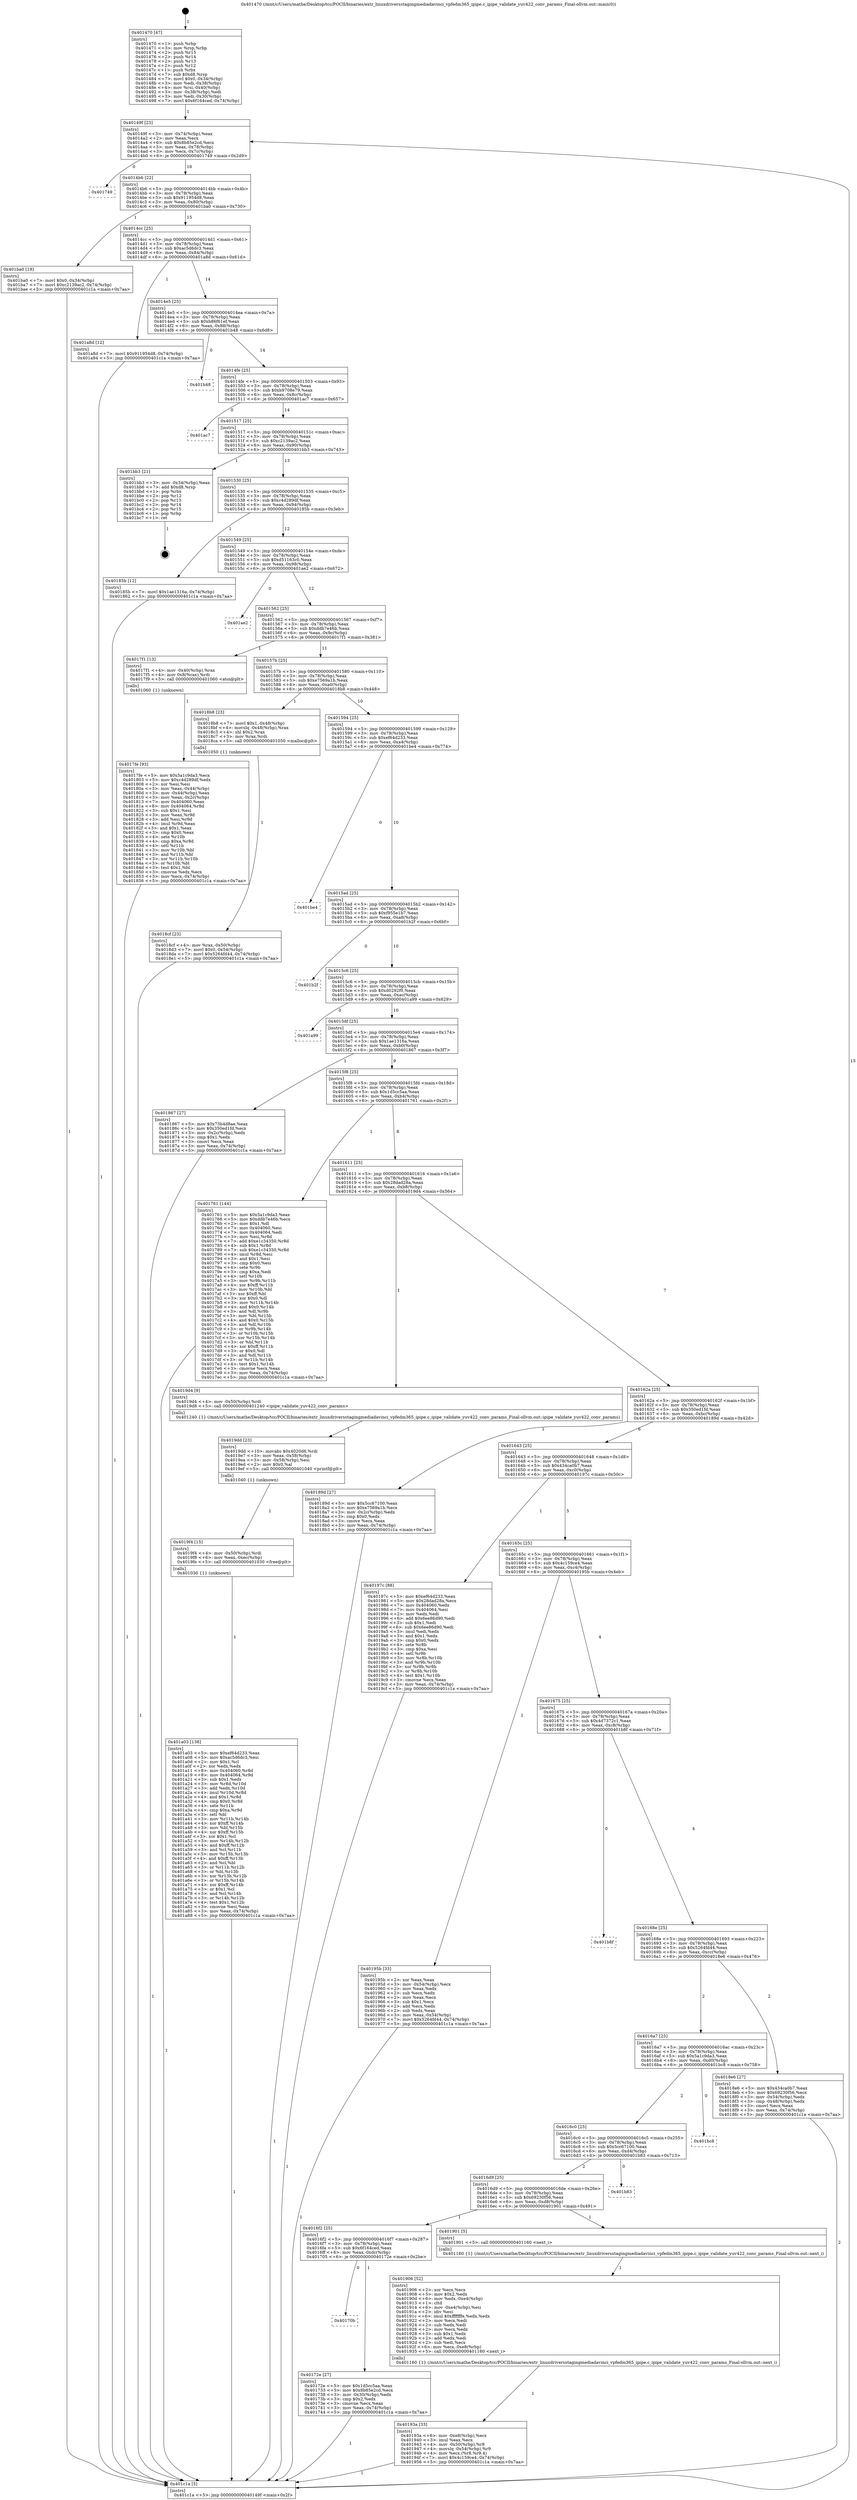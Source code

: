 digraph "0x401470" {
  label = "0x401470 (/mnt/c/Users/mathe/Desktop/tcc/POCII/binaries/extr_linuxdriversstagingmediadavinci_vpfedm365_ipipe.c_ipipe_validate_yuv422_conv_params_Final-ollvm.out::main(0))"
  labelloc = "t"
  node[shape=record]

  Entry [label="",width=0.3,height=0.3,shape=circle,fillcolor=black,style=filled]
  "0x40149f" [label="{
     0x40149f [23]\l
     | [instrs]\l
     &nbsp;&nbsp;0x40149f \<+3\>: mov -0x74(%rbp),%eax\l
     &nbsp;&nbsp;0x4014a2 \<+2\>: mov %eax,%ecx\l
     &nbsp;&nbsp;0x4014a4 \<+6\>: sub $0x8b85e2cd,%ecx\l
     &nbsp;&nbsp;0x4014aa \<+3\>: mov %eax,-0x78(%rbp)\l
     &nbsp;&nbsp;0x4014ad \<+3\>: mov %ecx,-0x7c(%rbp)\l
     &nbsp;&nbsp;0x4014b0 \<+6\>: je 0000000000401749 \<main+0x2d9\>\l
  }"]
  "0x401749" [label="{
     0x401749\l
  }", style=dashed]
  "0x4014b6" [label="{
     0x4014b6 [22]\l
     | [instrs]\l
     &nbsp;&nbsp;0x4014b6 \<+5\>: jmp 00000000004014bb \<main+0x4b\>\l
     &nbsp;&nbsp;0x4014bb \<+3\>: mov -0x78(%rbp),%eax\l
     &nbsp;&nbsp;0x4014be \<+5\>: sub $0x911954d8,%eax\l
     &nbsp;&nbsp;0x4014c3 \<+3\>: mov %eax,-0x80(%rbp)\l
     &nbsp;&nbsp;0x4014c6 \<+6\>: je 0000000000401ba0 \<main+0x730\>\l
  }"]
  Exit [label="",width=0.3,height=0.3,shape=circle,fillcolor=black,style=filled,peripheries=2]
  "0x401ba0" [label="{
     0x401ba0 [19]\l
     | [instrs]\l
     &nbsp;&nbsp;0x401ba0 \<+7\>: movl $0x0,-0x34(%rbp)\l
     &nbsp;&nbsp;0x401ba7 \<+7\>: movl $0xc2139ac2,-0x74(%rbp)\l
     &nbsp;&nbsp;0x401bae \<+5\>: jmp 0000000000401c1a \<main+0x7aa\>\l
  }"]
  "0x4014cc" [label="{
     0x4014cc [25]\l
     | [instrs]\l
     &nbsp;&nbsp;0x4014cc \<+5\>: jmp 00000000004014d1 \<main+0x61\>\l
     &nbsp;&nbsp;0x4014d1 \<+3\>: mov -0x78(%rbp),%eax\l
     &nbsp;&nbsp;0x4014d4 \<+5\>: sub $0xac5d6dc3,%eax\l
     &nbsp;&nbsp;0x4014d9 \<+6\>: mov %eax,-0x84(%rbp)\l
     &nbsp;&nbsp;0x4014df \<+6\>: je 0000000000401a8d \<main+0x61d\>\l
  }"]
  "0x401a03" [label="{
     0x401a03 [138]\l
     | [instrs]\l
     &nbsp;&nbsp;0x401a03 \<+5\>: mov $0xef64d233,%eax\l
     &nbsp;&nbsp;0x401a08 \<+5\>: mov $0xac5d6dc3,%esi\l
     &nbsp;&nbsp;0x401a0d \<+2\>: mov $0x1,%cl\l
     &nbsp;&nbsp;0x401a0f \<+2\>: xor %edx,%edx\l
     &nbsp;&nbsp;0x401a11 \<+8\>: mov 0x404060,%r8d\l
     &nbsp;&nbsp;0x401a19 \<+8\>: mov 0x404064,%r9d\l
     &nbsp;&nbsp;0x401a21 \<+3\>: sub $0x1,%edx\l
     &nbsp;&nbsp;0x401a24 \<+3\>: mov %r8d,%r10d\l
     &nbsp;&nbsp;0x401a27 \<+3\>: add %edx,%r10d\l
     &nbsp;&nbsp;0x401a2a \<+4\>: imul %r10d,%r8d\l
     &nbsp;&nbsp;0x401a2e \<+4\>: and $0x1,%r8d\l
     &nbsp;&nbsp;0x401a32 \<+4\>: cmp $0x0,%r8d\l
     &nbsp;&nbsp;0x401a36 \<+4\>: sete %r11b\l
     &nbsp;&nbsp;0x401a3a \<+4\>: cmp $0xa,%r9d\l
     &nbsp;&nbsp;0x401a3e \<+3\>: setl %bl\l
     &nbsp;&nbsp;0x401a41 \<+3\>: mov %r11b,%r14b\l
     &nbsp;&nbsp;0x401a44 \<+4\>: xor $0xff,%r14b\l
     &nbsp;&nbsp;0x401a48 \<+3\>: mov %bl,%r15b\l
     &nbsp;&nbsp;0x401a4b \<+4\>: xor $0xff,%r15b\l
     &nbsp;&nbsp;0x401a4f \<+3\>: xor $0x1,%cl\l
     &nbsp;&nbsp;0x401a52 \<+3\>: mov %r14b,%r12b\l
     &nbsp;&nbsp;0x401a55 \<+4\>: and $0xff,%r12b\l
     &nbsp;&nbsp;0x401a59 \<+3\>: and %cl,%r11b\l
     &nbsp;&nbsp;0x401a5c \<+3\>: mov %r15b,%r13b\l
     &nbsp;&nbsp;0x401a5f \<+4\>: and $0xff,%r13b\l
     &nbsp;&nbsp;0x401a63 \<+2\>: and %cl,%bl\l
     &nbsp;&nbsp;0x401a65 \<+3\>: or %r11b,%r12b\l
     &nbsp;&nbsp;0x401a68 \<+3\>: or %bl,%r13b\l
     &nbsp;&nbsp;0x401a6b \<+3\>: xor %r13b,%r12b\l
     &nbsp;&nbsp;0x401a6e \<+3\>: or %r15b,%r14b\l
     &nbsp;&nbsp;0x401a71 \<+4\>: xor $0xff,%r14b\l
     &nbsp;&nbsp;0x401a75 \<+3\>: or $0x1,%cl\l
     &nbsp;&nbsp;0x401a78 \<+3\>: and %cl,%r14b\l
     &nbsp;&nbsp;0x401a7b \<+3\>: or %r14b,%r12b\l
     &nbsp;&nbsp;0x401a7e \<+4\>: test $0x1,%r12b\l
     &nbsp;&nbsp;0x401a82 \<+3\>: cmovne %esi,%eax\l
     &nbsp;&nbsp;0x401a85 \<+3\>: mov %eax,-0x74(%rbp)\l
     &nbsp;&nbsp;0x401a88 \<+5\>: jmp 0000000000401c1a \<main+0x7aa\>\l
  }"]
  "0x401a8d" [label="{
     0x401a8d [12]\l
     | [instrs]\l
     &nbsp;&nbsp;0x401a8d \<+7\>: movl $0x911954d8,-0x74(%rbp)\l
     &nbsp;&nbsp;0x401a94 \<+5\>: jmp 0000000000401c1a \<main+0x7aa\>\l
  }"]
  "0x4014e5" [label="{
     0x4014e5 [25]\l
     | [instrs]\l
     &nbsp;&nbsp;0x4014e5 \<+5\>: jmp 00000000004014ea \<main+0x7a\>\l
     &nbsp;&nbsp;0x4014ea \<+3\>: mov -0x78(%rbp),%eax\l
     &nbsp;&nbsp;0x4014ed \<+5\>: sub $0xb86f61ef,%eax\l
     &nbsp;&nbsp;0x4014f2 \<+6\>: mov %eax,-0x88(%rbp)\l
     &nbsp;&nbsp;0x4014f8 \<+6\>: je 0000000000401b48 \<main+0x6d8\>\l
  }"]
  "0x4019f4" [label="{
     0x4019f4 [15]\l
     | [instrs]\l
     &nbsp;&nbsp;0x4019f4 \<+4\>: mov -0x50(%rbp),%rdi\l
     &nbsp;&nbsp;0x4019f8 \<+6\>: mov %eax,-0xec(%rbp)\l
     &nbsp;&nbsp;0x4019fe \<+5\>: call 0000000000401030 \<free@plt\>\l
     | [calls]\l
     &nbsp;&nbsp;0x401030 \{1\} (unknown)\l
  }"]
  "0x401b48" [label="{
     0x401b48\l
  }", style=dashed]
  "0x4014fe" [label="{
     0x4014fe [25]\l
     | [instrs]\l
     &nbsp;&nbsp;0x4014fe \<+5\>: jmp 0000000000401503 \<main+0x93\>\l
     &nbsp;&nbsp;0x401503 \<+3\>: mov -0x78(%rbp),%eax\l
     &nbsp;&nbsp;0x401506 \<+5\>: sub $0xb9708e79,%eax\l
     &nbsp;&nbsp;0x40150b \<+6\>: mov %eax,-0x8c(%rbp)\l
     &nbsp;&nbsp;0x401511 \<+6\>: je 0000000000401ac7 \<main+0x657\>\l
  }"]
  "0x4019dd" [label="{
     0x4019dd [23]\l
     | [instrs]\l
     &nbsp;&nbsp;0x4019dd \<+10\>: movabs $0x4020d6,%rdi\l
     &nbsp;&nbsp;0x4019e7 \<+3\>: mov %eax,-0x58(%rbp)\l
     &nbsp;&nbsp;0x4019ea \<+3\>: mov -0x58(%rbp),%esi\l
     &nbsp;&nbsp;0x4019ed \<+2\>: mov $0x0,%al\l
     &nbsp;&nbsp;0x4019ef \<+5\>: call 0000000000401040 \<printf@plt\>\l
     | [calls]\l
     &nbsp;&nbsp;0x401040 \{1\} (unknown)\l
  }"]
  "0x401ac7" [label="{
     0x401ac7\l
  }", style=dashed]
  "0x401517" [label="{
     0x401517 [25]\l
     | [instrs]\l
     &nbsp;&nbsp;0x401517 \<+5\>: jmp 000000000040151c \<main+0xac\>\l
     &nbsp;&nbsp;0x40151c \<+3\>: mov -0x78(%rbp),%eax\l
     &nbsp;&nbsp;0x40151f \<+5\>: sub $0xc2139ac2,%eax\l
     &nbsp;&nbsp;0x401524 \<+6\>: mov %eax,-0x90(%rbp)\l
     &nbsp;&nbsp;0x40152a \<+6\>: je 0000000000401bb3 \<main+0x743\>\l
  }"]
  "0x40193a" [label="{
     0x40193a [33]\l
     | [instrs]\l
     &nbsp;&nbsp;0x40193a \<+6\>: mov -0xe8(%rbp),%ecx\l
     &nbsp;&nbsp;0x401940 \<+3\>: imul %eax,%ecx\l
     &nbsp;&nbsp;0x401943 \<+4\>: mov -0x50(%rbp),%r8\l
     &nbsp;&nbsp;0x401947 \<+4\>: movslq -0x54(%rbp),%r9\l
     &nbsp;&nbsp;0x40194b \<+4\>: mov %ecx,(%r8,%r9,4)\l
     &nbsp;&nbsp;0x40194f \<+7\>: movl $0x4c159ce4,-0x74(%rbp)\l
     &nbsp;&nbsp;0x401956 \<+5\>: jmp 0000000000401c1a \<main+0x7aa\>\l
  }"]
  "0x401bb3" [label="{
     0x401bb3 [21]\l
     | [instrs]\l
     &nbsp;&nbsp;0x401bb3 \<+3\>: mov -0x34(%rbp),%eax\l
     &nbsp;&nbsp;0x401bb6 \<+7\>: add $0xd8,%rsp\l
     &nbsp;&nbsp;0x401bbd \<+1\>: pop %rbx\l
     &nbsp;&nbsp;0x401bbe \<+2\>: pop %r12\l
     &nbsp;&nbsp;0x401bc0 \<+2\>: pop %r13\l
     &nbsp;&nbsp;0x401bc2 \<+2\>: pop %r14\l
     &nbsp;&nbsp;0x401bc4 \<+2\>: pop %r15\l
     &nbsp;&nbsp;0x401bc6 \<+1\>: pop %rbp\l
     &nbsp;&nbsp;0x401bc7 \<+1\>: ret\l
  }"]
  "0x401530" [label="{
     0x401530 [25]\l
     | [instrs]\l
     &nbsp;&nbsp;0x401530 \<+5\>: jmp 0000000000401535 \<main+0xc5\>\l
     &nbsp;&nbsp;0x401535 \<+3\>: mov -0x78(%rbp),%eax\l
     &nbsp;&nbsp;0x401538 \<+5\>: sub $0xc4d289df,%eax\l
     &nbsp;&nbsp;0x40153d \<+6\>: mov %eax,-0x94(%rbp)\l
     &nbsp;&nbsp;0x401543 \<+6\>: je 000000000040185b \<main+0x3eb\>\l
  }"]
  "0x401906" [label="{
     0x401906 [52]\l
     | [instrs]\l
     &nbsp;&nbsp;0x401906 \<+2\>: xor %ecx,%ecx\l
     &nbsp;&nbsp;0x401908 \<+5\>: mov $0x2,%edx\l
     &nbsp;&nbsp;0x40190d \<+6\>: mov %edx,-0xe4(%rbp)\l
     &nbsp;&nbsp;0x401913 \<+1\>: cltd\l
     &nbsp;&nbsp;0x401914 \<+6\>: mov -0xe4(%rbp),%esi\l
     &nbsp;&nbsp;0x40191a \<+2\>: idiv %esi\l
     &nbsp;&nbsp;0x40191c \<+6\>: imul $0xfffffffe,%edx,%edx\l
     &nbsp;&nbsp;0x401922 \<+2\>: mov %ecx,%edi\l
     &nbsp;&nbsp;0x401924 \<+2\>: sub %edx,%edi\l
     &nbsp;&nbsp;0x401926 \<+2\>: mov %ecx,%edx\l
     &nbsp;&nbsp;0x401928 \<+3\>: sub $0x1,%edx\l
     &nbsp;&nbsp;0x40192b \<+2\>: add %edx,%edi\l
     &nbsp;&nbsp;0x40192d \<+2\>: sub %edi,%ecx\l
     &nbsp;&nbsp;0x40192f \<+6\>: mov %ecx,-0xe8(%rbp)\l
     &nbsp;&nbsp;0x401935 \<+5\>: call 0000000000401160 \<next_i\>\l
     | [calls]\l
     &nbsp;&nbsp;0x401160 \{1\} (/mnt/c/Users/mathe/Desktop/tcc/POCII/binaries/extr_linuxdriversstagingmediadavinci_vpfedm365_ipipe.c_ipipe_validate_yuv422_conv_params_Final-ollvm.out::next_i)\l
  }"]
  "0x40185b" [label="{
     0x40185b [12]\l
     | [instrs]\l
     &nbsp;&nbsp;0x40185b \<+7\>: movl $0x1ae1316a,-0x74(%rbp)\l
     &nbsp;&nbsp;0x401862 \<+5\>: jmp 0000000000401c1a \<main+0x7aa\>\l
  }"]
  "0x401549" [label="{
     0x401549 [25]\l
     | [instrs]\l
     &nbsp;&nbsp;0x401549 \<+5\>: jmp 000000000040154e \<main+0xde\>\l
     &nbsp;&nbsp;0x40154e \<+3\>: mov -0x78(%rbp),%eax\l
     &nbsp;&nbsp;0x401551 \<+5\>: sub $0xd51163c0,%eax\l
     &nbsp;&nbsp;0x401556 \<+6\>: mov %eax,-0x98(%rbp)\l
     &nbsp;&nbsp;0x40155c \<+6\>: je 0000000000401ae2 \<main+0x672\>\l
  }"]
  "0x4018cf" [label="{
     0x4018cf [23]\l
     | [instrs]\l
     &nbsp;&nbsp;0x4018cf \<+4\>: mov %rax,-0x50(%rbp)\l
     &nbsp;&nbsp;0x4018d3 \<+7\>: movl $0x0,-0x54(%rbp)\l
     &nbsp;&nbsp;0x4018da \<+7\>: movl $0x5264fd44,-0x74(%rbp)\l
     &nbsp;&nbsp;0x4018e1 \<+5\>: jmp 0000000000401c1a \<main+0x7aa\>\l
  }"]
  "0x401ae2" [label="{
     0x401ae2\l
  }", style=dashed]
  "0x401562" [label="{
     0x401562 [25]\l
     | [instrs]\l
     &nbsp;&nbsp;0x401562 \<+5\>: jmp 0000000000401567 \<main+0xf7\>\l
     &nbsp;&nbsp;0x401567 \<+3\>: mov -0x78(%rbp),%eax\l
     &nbsp;&nbsp;0x40156a \<+5\>: sub $0xddb7e46b,%eax\l
     &nbsp;&nbsp;0x40156f \<+6\>: mov %eax,-0x9c(%rbp)\l
     &nbsp;&nbsp;0x401575 \<+6\>: je 00000000004017f1 \<main+0x381\>\l
  }"]
  "0x4017fe" [label="{
     0x4017fe [93]\l
     | [instrs]\l
     &nbsp;&nbsp;0x4017fe \<+5\>: mov $0x5a1c9da3,%ecx\l
     &nbsp;&nbsp;0x401803 \<+5\>: mov $0xc4d289df,%edx\l
     &nbsp;&nbsp;0x401808 \<+2\>: xor %esi,%esi\l
     &nbsp;&nbsp;0x40180a \<+3\>: mov %eax,-0x44(%rbp)\l
     &nbsp;&nbsp;0x40180d \<+3\>: mov -0x44(%rbp),%eax\l
     &nbsp;&nbsp;0x401810 \<+3\>: mov %eax,-0x2c(%rbp)\l
     &nbsp;&nbsp;0x401813 \<+7\>: mov 0x404060,%eax\l
     &nbsp;&nbsp;0x40181a \<+8\>: mov 0x404064,%r8d\l
     &nbsp;&nbsp;0x401822 \<+3\>: sub $0x1,%esi\l
     &nbsp;&nbsp;0x401825 \<+3\>: mov %eax,%r9d\l
     &nbsp;&nbsp;0x401828 \<+3\>: add %esi,%r9d\l
     &nbsp;&nbsp;0x40182b \<+4\>: imul %r9d,%eax\l
     &nbsp;&nbsp;0x40182f \<+3\>: and $0x1,%eax\l
     &nbsp;&nbsp;0x401832 \<+3\>: cmp $0x0,%eax\l
     &nbsp;&nbsp;0x401835 \<+4\>: sete %r10b\l
     &nbsp;&nbsp;0x401839 \<+4\>: cmp $0xa,%r8d\l
     &nbsp;&nbsp;0x40183d \<+4\>: setl %r11b\l
     &nbsp;&nbsp;0x401841 \<+3\>: mov %r10b,%bl\l
     &nbsp;&nbsp;0x401844 \<+3\>: and %r11b,%bl\l
     &nbsp;&nbsp;0x401847 \<+3\>: xor %r11b,%r10b\l
     &nbsp;&nbsp;0x40184a \<+3\>: or %r10b,%bl\l
     &nbsp;&nbsp;0x40184d \<+3\>: test $0x1,%bl\l
     &nbsp;&nbsp;0x401850 \<+3\>: cmovne %edx,%ecx\l
     &nbsp;&nbsp;0x401853 \<+3\>: mov %ecx,-0x74(%rbp)\l
     &nbsp;&nbsp;0x401856 \<+5\>: jmp 0000000000401c1a \<main+0x7aa\>\l
  }"]
  "0x4017f1" [label="{
     0x4017f1 [13]\l
     | [instrs]\l
     &nbsp;&nbsp;0x4017f1 \<+4\>: mov -0x40(%rbp),%rax\l
     &nbsp;&nbsp;0x4017f5 \<+4\>: mov 0x8(%rax),%rdi\l
     &nbsp;&nbsp;0x4017f9 \<+5\>: call 0000000000401060 \<atoi@plt\>\l
     | [calls]\l
     &nbsp;&nbsp;0x401060 \{1\} (unknown)\l
  }"]
  "0x40157b" [label="{
     0x40157b [25]\l
     | [instrs]\l
     &nbsp;&nbsp;0x40157b \<+5\>: jmp 0000000000401580 \<main+0x110\>\l
     &nbsp;&nbsp;0x401580 \<+3\>: mov -0x78(%rbp),%eax\l
     &nbsp;&nbsp;0x401583 \<+5\>: sub $0xe7569a1b,%eax\l
     &nbsp;&nbsp;0x401588 \<+6\>: mov %eax,-0xa0(%rbp)\l
     &nbsp;&nbsp;0x40158e \<+6\>: je 00000000004018b8 \<main+0x448\>\l
  }"]
  "0x401470" [label="{
     0x401470 [47]\l
     | [instrs]\l
     &nbsp;&nbsp;0x401470 \<+1\>: push %rbp\l
     &nbsp;&nbsp;0x401471 \<+3\>: mov %rsp,%rbp\l
     &nbsp;&nbsp;0x401474 \<+2\>: push %r15\l
     &nbsp;&nbsp;0x401476 \<+2\>: push %r14\l
     &nbsp;&nbsp;0x401478 \<+2\>: push %r13\l
     &nbsp;&nbsp;0x40147a \<+2\>: push %r12\l
     &nbsp;&nbsp;0x40147c \<+1\>: push %rbx\l
     &nbsp;&nbsp;0x40147d \<+7\>: sub $0xd8,%rsp\l
     &nbsp;&nbsp;0x401484 \<+7\>: movl $0x0,-0x34(%rbp)\l
     &nbsp;&nbsp;0x40148b \<+3\>: mov %edi,-0x38(%rbp)\l
     &nbsp;&nbsp;0x40148e \<+4\>: mov %rsi,-0x40(%rbp)\l
     &nbsp;&nbsp;0x401492 \<+3\>: mov -0x38(%rbp),%edi\l
     &nbsp;&nbsp;0x401495 \<+3\>: mov %edi,-0x30(%rbp)\l
     &nbsp;&nbsp;0x401498 \<+7\>: movl $0x6f164ced,-0x74(%rbp)\l
  }"]
  "0x4018b8" [label="{
     0x4018b8 [23]\l
     | [instrs]\l
     &nbsp;&nbsp;0x4018b8 \<+7\>: movl $0x1,-0x48(%rbp)\l
     &nbsp;&nbsp;0x4018bf \<+4\>: movslq -0x48(%rbp),%rax\l
     &nbsp;&nbsp;0x4018c3 \<+4\>: shl $0x2,%rax\l
     &nbsp;&nbsp;0x4018c7 \<+3\>: mov %rax,%rdi\l
     &nbsp;&nbsp;0x4018ca \<+5\>: call 0000000000401050 \<malloc@plt\>\l
     | [calls]\l
     &nbsp;&nbsp;0x401050 \{1\} (unknown)\l
  }"]
  "0x401594" [label="{
     0x401594 [25]\l
     | [instrs]\l
     &nbsp;&nbsp;0x401594 \<+5\>: jmp 0000000000401599 \<main+0x129\>\l
     &nbsp;&nbsp;0x401599 \<+3\>: mov -0x78(%rbp),%eax\l
     &nbsp;&nbsp;0x40159c \<+5\>: sub $0xef64d233,%eax\l
     &nbsp;&nbsp;0x4015a1 \<+6\>: mov %eax,-0xa4(%rbp)\l
     &nbsp;&nbsp;0x4015a7 \<+6\>: je 0000000000401be4 \<main+0x774\>\l
  }"]
  "0x401c1a" [label="{
     0x401c1a [5]\l
     | [instrs]\l
     &nbsp;&nbsp;0x401c1a \<+5\>: jmp 000000000040149f \<main+0x2f\>\l
  }"]
  "0x401be4" [label="{
     0x401be4\l
  }", style=dashed]
  "0x4015ad" [label="{
     0x4015ad [25]\l
     | [instrs]\l
     &nbsp;&nbsp;0x4015ad \<+5\>: jmp 00000000004015b2 \<main+0x142\>\l
     &nbsp;&nbsp;0x4015b2 \<+3\>: mov -0x78(%rbp),%eax\l
     &nbsp;&nbsp;0x4015b5 \<+5\>: sub $0xf955e1b7,%eax\l
     &nbsp;&nbsp;0x4015ba \<+6\>: mov %eax,-0xa8(%rbp)\l
     &nbsp;&nbsp;0x4015c0 \<+6\>: je 0000000000401b2f \<main+0x6bf\>\l
  }"]
  "0x40170b" [label="{
     0x40170b\l
  }", style=dashed]
  "0x401b2f" [label="{
     0x401b2f\l
  }", style=dashed]
  "0x4015c6" [label="{
     0x4015c6 [25]\l
     | [instrs]\l
     &nbsp;&nbsp;0x4015c6 \<+5\>: jmp 00000000004015cb \<main+0x15b\>\l
     &nbsp;&nbsp;0x4015cb \<+3\>: mov -0x78(%rbp),%eax\l
     &nbsp;&nbsp;0x4015ce \<+5\>: sub $0xd0292f0,%eax\l
     &nbsp;&nbsp;0x4015d3 \<+6\>: mov %eax,-0xac(%rbp)\l
     &nbsp;&nbsp;0x4015d9 \<+6\>: je 0000000000401a99 \<main+0x629\>\l
  }"]
  "0x40172e" [label="{
     0x40172e [27]\l
     | [instrs]\l
     &nbsp;&nbsp;0x40172e \<+5\>: mov $0x1d5cc5aa,%eax\l
     &nbsp;&nbsp;0x401733 \<+5\>: mov $0x8b85e2cd,%ecx\l
     &nbsp;&nbsp;0x401738 \<+3\>: mov -0x30(%rbp),%edx\l
     &nbsp;&nbsp;0x40173b \<+3\>: cmp $0x2,%edx\l
     &nbsp;&nbsp;0x40173e \<+3\>: cmovne %ecx,%eax\l
     &nbsp;&nbsp;0x401741 \<+3\>: mov %eax,-0x74(%rbp)\l
     &nbsp;&nbsp;0x401744 \<+5\>: jmp 0000000000401c1a \<main+0x7aa\>\l
  }"]
  "0x401a99" [label="{
     0x401a99\l
  }", style=dashed]
  "0x4015df" [label="{
     0x4015df [25]\l
     | [instrs]\l
     &nbsp;&nbsp;0x4015df \<+5\>: jmp 00000000004015e4 \<main+0x174\>\l
     &nbsp;&nbsp;0x4015e4 \<+3\>: mov -0x78(%rbp),%eax\l
     &nbsp;&nbsp;0x4015e7 \<+5\>: sub $0x1ae1316a,%eax\l
     &nbsp;&nbsp;0x4015ec \<+6\>: mov %eax,-0xb0(%rbp)\l
     &nbsp;&nbsp;0x4015f2 \<+6\>: je 0000000000401867 \<main+0x3f7\>\l
  }"]
  "0x4016f2" [label="{
     0x4016f2 [25]\l
     | [instrs]\l
     &nbsp;&nbsp;0x4016f2 \<+5\>: jmp 00000000004016f7 \<main+0x287\>\l
     &nbsp;&nbsp;0x4016f7 \<+3\>: mov -0x78(%rbp),%eax\l
     &nbsp;&nbsp;0x4016fa \<+5\>: sub $0x6f164ced,%eax\l
     &nbsp;&nbsp;0x4016ff \<+6\>: mov %eax,-0xdc(%rbp)\l
     &nbsp;&nbsp;0x401705 \<+6\>: je 000000000040172e \<main+0x2be\>\l
  }"]
  "0x401867" [label="{
     0x401867 [27]\l
     | [instrs]\l
     &nbsp;&nbsp;0x401867 \<+5\>: mov $0x73b4d8ae,%eax\l
     &nbsp;&nbsp;0x40186c \<+5\>: mov $0x350ed1fd,%ecx\l
     &nbsp;&nbsp;0x401871 \<+3\>: mov -0x2c(%rbp),%edx\l
     &nbsp;&nbsp;0x401874 \<+3\>: cmp $0x1,%edx\l
     &nbsp;&nbsp;0x401877 \<+3\>: cmovl %ecx,%eax\l
     &nbsp;&nbsp;0x40187a \<+3\>: mov %eax,-0x74(%rbp)\l
     &nbsp;&nbsp;0x40187d \<+5\>: jmp 0000000000401c1a \<main+0x7aa\>\l
  }"]
  "0x4015f8" [label="{
     0x4015f8 [25]\l
     | [instrs]\l
     &nbsp;&nbsp;0x4015f8 \<+5\>: jmp 00000000004015fd \<main+0x18d\>\l
     &nbsp;&nbsp;0x4015fd \<+3\>: mov -0x78(%rbp),%eax\l
     &nbsp;&nbsp;0x401600 \<+5\>: sub $0x1d5cc5aa,%eax\l
     &nbsp;&nbsp;0x401605 \<+6\>: mov %eax,-0xb4(%rbp)\l
     &nbsp;&nbsp;0x40160b \<+6\>: je 0000000000401761 \<main+0x2f1\>\l
  }"]
  "0x401901" [label="{
     0x401901 [5]\l
     | [instrs]\l
     &nbsp;&nbsp;0x401901 \<+5\>: call 0000000000401160 \<next_i\>\l
     | [calls]\l
     &nbsp;&nbsp;0x401160 \{1\} (/mnt/c/Users/mathe/Desktop/tcc/POCII/binaries/extr_linuxdriversstagingmediadavinci_vpfedm365_ipipe.c_ipipe_validate_yuv422_conv_params_Final-ollvm.out::next_i)\l
  }"]
  "0x401761" [label="{
     0x401761 [144]\l
     | [instrs]\l
     &nbsp;&nbsp;0x401761 \<+5\>: mov $0x5a1c9da3,%eax\l
     &nbsp;&nbsp;0x401766 \<+5\>: mov $0xddb7e46b,%ecx\l
     &nbsp;&nbsp;0x40176b \<+2\>: mov $0x1,%dl\l
     &nbsp;&nbsp;0x40176d \<+7\>: mov 0x404060,%esi\l
     &nbsp;&nbsp;0x401774 \<+7\>: mov 0x404064,%edi\l
     &nbsp;&nbsp;0x40177b \<+3\>: mov %esi,%r8d\l
     &nbsp;&nbsp;0x40177e \<+7\>: add $0xe1c34350,%r8d\l
     &nbsp;&nbsp;0x401785 \<+4\>: sub $0x1,%r8d\l
     &nbsp;&nbsp;0x401789 \<+7\>: sub $0xe1c34350,%r8d\l
     &nbsp;&nbsp;0x401790 \<+4\>: imul %r8d,%esi\l
     &nbsp;&nbsp;0x401794 \<+3\>: and $0x1,%esi\l
     &nbsp;&nbsp;0x401797 \<+3\>: cmp $0x0,%esi\l
     &nbsp;&nbsp;0x40179a \<+4\>: sete %r9b\l
     &nbsp;&nbsp;0x40179e \<+3\>: cmp $0xa,%edi\l
     &nbsp;&nbsp;0x4017a1 \<+4\>: setl %r10b\l
     &nbsp;&nbsp;0x4017a5 \<+3\>: mov %r9b,%r11b\l
     &nbsp;&nbsp;0x4017a8 \<+4\>: xor $0xff,%r11b\l
     &nbsp;&nbsp;0x4017ac \<+3\>: mov %r10b,%bl\l
     &nbsp;&nbsp;0x4017af \<+3\>: xor $0xff,%bl\l
     &nbsp;&nbsp;0x4017b2 \<+3\>: xor $0x0,%dl\l
     &nbsp;&nbsp;0x4017b5 \<+3\>: mov %r11b,%r14b\l
     &nbsp;&nbsp;0x4017b8 \<+4\>: and $0x0,%r14b\l
     &nbsp;&nbsp;0x4017bc \<+3\>: and %dl,%r9b\l
     &nbsp;&nbsp;0x4017bf \<+3\>: mov %bl,%r15b\l
     &nbsp;&nbsp;0x4017c2 \<+4\>: and $0x0,%r15b\l
     &nbsp;&nbsp;0x4017c6 \<+3\>: and %dl,%r10b\l
     &nbsp;&nbsp;0x4017c9 \<+3\>: or %r9b,%r14b\l
     &nbsp;&nbsp;0x4017cc \<+3\>: or %r10b,%r15b\l
     &nbsp;&nbsp;0x4017cf \<+3\>: xor %r15b,%r14b\l
     &nbsp;&nbsp;0x4017d2 \<+3\>: or %bl,%r11b\l
     &nbsp;&nbsp;0x4017d5 \<+4\>: xor $0xff,%r11b\l
     &nbsp;&nbsp;0x4017d9 \<+3\>: or $0x0,%dl\l
     &nbsp;&nbsp;0x4017dc \<+3\>: and %dl,%r11b\l
     &nbsp;&nbsp;0x4017df \<+3\>: or %r11b,%r14b\l
     &nbsp;&nbsp;0x4017e2 \<+4\>: test $0x1,%r14b\l
     &nbsp;&nbsp;0x4017e6 \<+3\>: cmovne %ecx,%eax\l
     &nbsp;&nbsp;0x4017e9 \<+3\>: mov %eax,-0x74(%rbp)\l
     &nbsp;&nbsp;0x4017ec \<+5\>: jmp 0000000000401c1a \<main+0x7aa\>\l
  }"]
  "0x401611" [label="{
     0x401611 [25]\l
     | [instrs]\l
     &nbsp;&nbsp;0x401611 \<+5\>: jmp 0000000000401616 \<main+0x1a6\>\l
     &nbsp;&nbsp;0x401616 \<+3\>: mov -0x78(%rbp),%eax\l
     &nbsp;&nbsp;0x401619 \<+5\>: sub $0x28dad28a,%eax\l
     &nbsp;&nbsp;0x40161e \<+6\>: mov %eax,-0xb8(%rbp)\l
     &nbsp;&nbsp;0x401624 \<+6\>: je 00000000004019d4 \<main+0x564\>\l
  }"]
  "0x4016d9" [label="{
     0x4016d9 [25]\l
     | [instrs]\l
     &nbsp;&nbsp;0x4016d9 \<+5\>: jmp 00000000004016de \<main+0x26e\>\l
     &nbsp;&nbsp;0x4016de \<+3\>: mov -0x78(%rbp),%eax\l
     &nbsp;&nbsp;0x4016e1 \<+5\>: sub $0x69230f56,%eax\l
     &nbsp;&nbsp;0x4016e6 \<+6\>: mov %eax,-0xd8(%rbp)\l
     &nbsp;&nbsp;0x4016ec \<+6\>: je 0000000000401901 \<main+0x491\>\l
  }"]
  "0x4019d4" [label="{
     0x4019d4 [9]\l
     | [instrs]\l
     &nbsp;&nbsp;0x4019d4 \<+4\>: mov -0x50(%rbp),%rdi\l
     &nbsp;&nbsp;0x4019d8 \<+5\>: call 0000000000401240 \<ipipe_validate_yuv422_conv_params\>\l
     | [calls]\l
     &nbsp;&nbsp;0x401240 \{1\} (/mnt/c/Users/mathe/Desktop/tcc/POCII/binaries/extr_linuxdriversstagingmediadavinci_vpfedm365_ipipe.c_ipipe_validate_yuv422_conv_params_Final-ollvm.out::ipipe_validate_yuv422_conv_params)\l
  }"]
  "0x40162a" [label="{
     0x40162a [25]\l
     | [instrs]\l
     &nbsp;&nbsp;0x40162a \<+5\>: jmp 000000000040162f \<main+0x1bf\>\l
     &nbsp;&nbsp;0x40162f \<+3\>: mov -0x78(%rbp),%eax\l
     &nbsp;&nbsp;0x401632 \<+5\>: sub $0x350ed1fd,%eax\l
     &nbsp;&nbsp;0x401637 \<+6\>: mov %eax,-0xbc(%rbp)\l
     &nbsp;&nbsp;0x40163d \<+6\>: je 000000000040189d \<main+0x42d\>\l
  }"]
  "0x401b83" [label="{
     0x401b83\l
  }", style=dashed]
  "0x40189d" [label="{
     0x40189d [27]\l
     | [instrs]\l
     &nbsp;&nbsp;0x40189d \<+5\>: mov $0x5cc67100,%eax\l
     &nbsp;&nbsp;0x4018a2 \<+5\>: mov $0xe7569a1b,%ecx\l
     &nbsp;&nbsp;0x4018a7 \<+3\>: mov -0x2c(%rbp),%edx\l
     &nbsp;&nbsp;0x4018aa \<+3\>: cmp $0x0,%edx\l
     &nbsp;&nbsp;0x4018ad \<+3\>: cmove %ecx,%eax\l
     &nbsp;&nbsp;0x4018b0 \<+3\>: mov %eax,-0x74(%rbp)\l
     &nbsp;&nbsp;0x4018b3 \<+5\>: jmp 0000000000401c1a \<main+0x7aa\>\l
  }"]
  "0x401643" [label="{
     0x401643 [25]\l
     | [instrs]\l
     &nbsp;&nbsp;0x401643 \<+5\>: jmp 0000000000401648 \<main+0x1d8\>\l
     &nbsp;&nbsp;0x401648 \<+3\>: mov -0x78(%rbp),%eax\l
     &nbsp;&nbsp;0x40164b \<+5\>: sub $0x434ca0b7,%eax\l
     &nbsp;&nbsp;0x401650 \<+6\>: mov %eax,-0xc0(%rbp)\l
     &nbsp;&nbsp;0x401656 \<+6\>: je 000000000040197c \<main+0x50c\>\l
  }"]
  "0x4016c0" [label="{
     0x4016c0 [25]\l
     | [instrs]\l
     &nbsp;&nbsp;0x4016c0 \<+5\>: jmp 00000000004016c5 \<main+0x255\>\l
     &nbsp;&nbsp;0x4016c5 \<+3\>: mov -0x78(%rbp),%eax\l
     &nbsp;&nbsp;0x4016c8 \<+5\>: sub $0x5cc67100,%eax\l
     &nbsp;&nbsp;0x4016cd \<+6\>: mov %eax,-0xd4(%rbp)\l
     &nbsp;&nbsp;0x4016d3 \<+6\>: je 0000000000401b83 \<main+0x713\>\l
  }"]
  "0x40197c" [label="{
     0x40197c [88]\l
     | [instrs]\l
     &nbsp;&nbsp;0x40197c \<+5\>: mov $0xef64d233,%eax\l
     &nbsp;&nbsp;0x401981 \<+5\>: mov $0x28dad28a,%ecx\l
     &nbsp;&nbsp;0x401986 \<+7\>: mov 0x404060,%edx\l
     &nbsp;&nbsp;0x40198d \<+7\>: mov 0x404064,%esi\l
     &nbsp;&nbsp;0x401994 \<+2\>: mov %edx,%edi\l
     &nbsp;&nbsp;0x401996 \<+6\>: add $0x6ee86d90,%edi\l
     &nbsp;&nbsp;0x40199c \<+3\>: sub $0x1,%edi\l
     &nbsp;&nbsp;0x40199f \<+6\>: sub $0x6ee86d90,%edi\l
     &nbsp;&nbsp;0x4019a5 \<+3\>: imul %edi,%edx\l
     &nbsp;&nbsp;0x4019a8 \<+3\>: and $0x1,%edx\l
     &nbsp;&nbsp;0x4019ab \<+3\>: cmp $0x0,%edx\l
     &nbsp;&nbsp;0x4019ae \<+4\>: sete %r8b\l
     &nbsp;&nbsp;0x4019b2 \<+3\>: cmp $0xa,%esi\l
     &nbsp;&nbsp;0x4019b5 \<+4\>: setl %r9b\l
     &nbsp;&nbsp;0x4019b9 \<+3\>: mov %r8b,%r10b\l
     &nbsp;&nbsp;0x4019bc \<+3\>: and %r9b,%r10b\l
     &nbsp;&nbsp;0x4019bf \<+3\>: xor %r9b,%r8b\l
     &nbsp;&nbsp;0x4019c2 \<+3\>: or %r8b,%r10b\l
     &nbsp;&nbsp;0x4019c5 \<+4\>: test $0x1,%r10b\l
     &nbsp;&nbsp;0x4019c9 \<+3\>: cmovne %ecx,%eax\l
     &nbsp;&nbsp;0x4019cc \<+3\>: mov %eax,-0x74(%rbp)\l
     &nbsp;&nbsp;0x4019cf \<+5\>: jmp 0000000000401c1a \<main+0x7aa\>\l
  }"]
  "0x40165c" [label="{
     0x40165c [25]\l
     | [instrs]\l
     &nbsp;&nbsp;0x40165c \<+5\>: jmp 0000000000401661 \<main+0x1f1\>\l
     &nbsp;&nbsp;0x401661 \<+3\>: mov -0x78(%rbp),%eax\l
     &nbsp;&nbsp;0x401664 \<+5\>: sub $0x4c159ce4,%eax\l
     &nbsp;&nbsp;0x401669 \<+6\>: mov %eax,-0xc4(%rbp)\l
     &nbsp;&nbsp;0x40166f \<+6\>: je 000000000040195b \<main+0x4eb\>\l
  }"]
  "0x401bc8" [label="{
     0x401bc8\l
  }", style=dashed]
  "0x40195b" [label="{
     0x40195b [33]\l
     | [instrs]\l
     &nbsp;&nbsp;0x40195b \<+2\>: xor %eax,%eax\l
     &nbsp;&nbsp;0x40195d \<+3\>: mov -0x54(%rbp),%ecx\l
     &nbsp;&nbsp;0x401960 \<+2\>: mov %eax,%edx\l
     &nbsp;&nbsp;0x401962 \<+2\>: sub %ecx,%edx\l
     &nbsp;&nbsp;0x401964 \<+2\>: mov %eax,%ecx\l
     &nbsp;&nbsp;0x401966 \<+3\>: sub $0x1,%ecx\l
     &nbsp;&nbsp;0x401969 \<+2\>: add %ecx,%edx\l
     &nbsp;&nbsp;0x40196b \<+2\>: sub %edx,%eax\l
     &nbsp;&nbsp;0x40196d \<+3\>: mov %eax,-0x54(%rbp)\l
     &nbsp;&nbsp;0x401970 \<+7\>: movl $0x5264fd44,-0x74(%rbp)\l
     &nbsp;&nbsp;0x401977 \<+5\>: jmp 0000000000401c1a \<main+0x7aa\>\l
  }"]
  "0x401675" [label="{
     0x401675 [25]\l
     | [instrs]\l
     &nbsp;&nbsp;0x401675 \<+5\>: jmp 000000000040167a \<main+0x20a\>\l
     &nbsp;&nbsp;0x40167a \<+3\>: mov -0x78(%rbp),%eax\l
     &nbsp;&nbsp;0x40167d \<+5\>: sub $0x4d7372c1,%eax\l
     &nbsp;&nbsp;0x401682 \<+6\>: mov %eax,-0xc8(%rbp)\l
     &nbsp;&nbsp;0x401688 \<+6\>: je 0000000000401b8f \<main+0x71f\>\l
  }"]
  "0x4016a7" [label="{
     0x4016a7 [25]\l
     | [instrs]\l
     &nbsp;&nbsp;0x4016a7 \<+5\>: jmp 00000000004016ac \<main+0x23c\>\l
     &nbsp;&nbsp;0x4016ac \<+3\>: mov -0x78(%rbp),%eax\l
     &nbsp;&nbsp;0x4016af \<+5\>: sub $0x5a1c9da3,%eax\l
     &nbsp;&nbsp;0x4016b4 \<+6\>: mov %eax,-0xd0(%rbp)\l
     &nbsp;&nbsp;0x4016ba \<+6\>: je 0000000000401bc8 \<main+0x758\>\l
  }"]
  "0x401b8f" [label="{
     0x401b8f\l
  }", style=dashed]
  "0x40168e" [label="{
     0x40168e [25]\l
     | [instrs]\l
     &nbsp;&nbsp;0x40168e \<+5\>: jmp 0000000000401693 \<main+0x223\>\l
     &nbsp;&nbsp;0x401693 \<+3\>: mov -0x78(%rbp),%eax\l
     &nbsp;&nbsp;0x401696 \<+5\>: sub $0x5264fd44,%eax\l
     &nbsp;&nbsp;0x40169b \<+6\>: mov %eax,-0xcc(%rbp)\l
     &nbsp;&nbsp;0x4016a1 \<+6\>: je 00000000004018e6 \<main+0x476\>\l
  }"]
  "0x4018e6" [label="{
     0x4018e6 [27]\l
     | [instrs]\l
     &nbsp;&nbsp;0x4018e6 \<+5\>: mov $0x434ca0b7,%eax\l
     &nbsp;&nbsp;0x4018eb \<+5\>: mov $0x69230f56,%ecx\l
     &nbsp;&nbsp;0x4018f0 \<+3\>: mov -0x54(%rbp),%edx\l
     &nbsp;&nbsp;0x4018f3 \<+3\>: cmp -0x48(%rbp),%edx\l
     &nbsp;&nbsp;0x4018f6 \<+3\>: cmovl %ecx,%eax\l
     &nbsp;&nbsp;0x4018f9 \<+3\>: mov %eax,-0x74(%rbp)\l
     &nbsp;&nbsp;0x4018fc \<+5\>: jmp 0000000000401c1a \<main+0x7aa\>\l
  }"]
  Entry -> "0x401470" [label=" 1"]
  "0x40149f" -> "0x401749" [label=" 0"]
  "0x40149f" -> "0x4014b6" [label=" 16"]
  "0x401bb3" -> Exit [label=" 1"]
  "0x4014b6" -> "0x401ba0" [label=" 1"]
  "0x4014b6" -> "0x4014cc" [label=" 15"]
  "0x401ba0" -> "0x401c1a" [label=" 1"]
  "0x4014cc" -> "0x401a8d" [label=" 1"]
  "0x4014cc" -> "0x4014e5" [label=" 14"]
  "0x401a8d" -> "0x401c1a" [label=" 1"]
  "0x4014e5" -> "0x401b48" [label=" 0"]
  "0x4014e5" -> "0x4014fe" [label=" 14"]
  "0x401a03" -> "0x401c1a" [label=" 1"]
  "0x4014fe" -> "0x401ac7" [label=" 0"]
  "0x4014fe" -> "0x401517" [label=" 14"]
  "0x4019f4" -> "0x401a03" [label=" 1"]
  "0x401517" -> "0x401bb3" [label=" 1"]
  "0x401517" -> "0x401530" [label=" 13"]
  "0x4019dd" -> "0x4019f4" [label=" 1"]
  "0x401530" -> "0x40185b" [label=" 1"]
  "0x401530" -> "0x401549" [label=" 12"]
  "0x4019d4" -> "0x4019dd" [label=" 1"]
  "0x401549" -> "0x401ae2" [label=" 0"]
  "0x401549" -> "0x401562" [label=" 12"]
  "0x40197c" -> "0x401c1a" [label=" 1"]
  "0x401562" -> "0x4017f1" [label=" 1"]
  "0x401562" -> "0x40157b" [label=" 11"]
  "0x40195b" -> "0x401c1a" [label=" 1"]
  "0x40157b" -> "0x4018b8" [label=" 1"]
  "0x40157b" -> "0x401594" [label=" 10"]
  "0x40193a" -> "0x401c1a" [label=" 1"]
  "0x401594" -> "0x401be4" [label=" 0"]
  "0x401594" -> "0x4015ad" [label=" 10"]
  "0x401906" -> "0x40193a" [label=" 1"]
  "0x4015ad" -> "0x401b2f" [label=" 0"]
  "0x4015ad" -> "0x4015c6" [label=" 10"]
  "0x401901" -> "0x401906" [label=" 1"]
  "0x4015c6" -> "0x401a99" [label=" 0"]
  "0x4015c6" -> "0x4015df" [label=" 10"]
  "0x4018e6" -> "0x401c1a" [label=" 2"]
  "0x4015df" -> "0x401867" [label=" 1"]
  "0x4015df" -> "0x4015f8" [label=" 9"]
  "0x4018b8" -> "0x4018cf" [label=" 1"]
  "0x4015f8" -> "0x401761" [label=" 1"]
  "0x4015f8" -> "0x401611" [label=" 8"]
  "0x40189d" -> "0x401c1a" [label=" 1"]
  "0x401611" -> "0x4019d4" [label=" 1"]
  "0x401611" -> "0x40162a" [label=" 7"]
  "0x40185b" -> "0x401c1a" [label=" 1"]
  "0x40162a" -> "0x40189d" [label=" 1"]
  "0x40162a" -> "0x401643" [label=" 6"]
  "0x4017fe" -> "0x401c1a" [label=" 1"]
  "0x401643" -> "0x40197c" [label=" 1"]
  "0x401643" -> "0x40165c" [label=" 5"]
  "0x401761" -> "0x401c1a" [label=" 1"]
  "0x40165c" -> "0x40195b" [label=" 1"]
  "0x40165c" -> "0x401675" [label=" 4"]
  "0x401c1a" -> "0x40149f" [label=" 15"]
  "0x401675" -> "0x401b8f" [label=" 0"]
  "0x401675" -> "0x40168e" [label=" 4"]
  "0x40172e" -> "0x401c1a" [label=" 1"]
  "0x40168e" -> "0x4018e6" [label=" 2"]
  "0x40168e" -> "0x4016a7" [label=" 2"]
  "0x401470" -> "0x40149f" [label=" 1"]
  "0x4016a7" -> "0x401bc8" [label=" 0"]
  "0x4016a7" -> "0x4016c0" [label=" 2"]
  "0x4017f1" -> "0x4017fe" [label=" 1"]
  "0x4016c0" -> "0x401b83" [label=" 0"]
  "0x4016c0" -> "0x4016d9" [label=" 2"]
  "0x401867" -> "0x401c1a" [label=" 1"]
  "0x4016d9" -> "0x401901" [label=" 1"]
  "0x4016d9" -> "0x4016f2" [label=" 1"]
  "0x4018cf" -> "0x401c1a" [label=" 1"]
  "0x4016f2" -> "0x40172e" [label=" 1"]
  "0x4016f2" -> "0x40170b" [label=" 0"]
}
